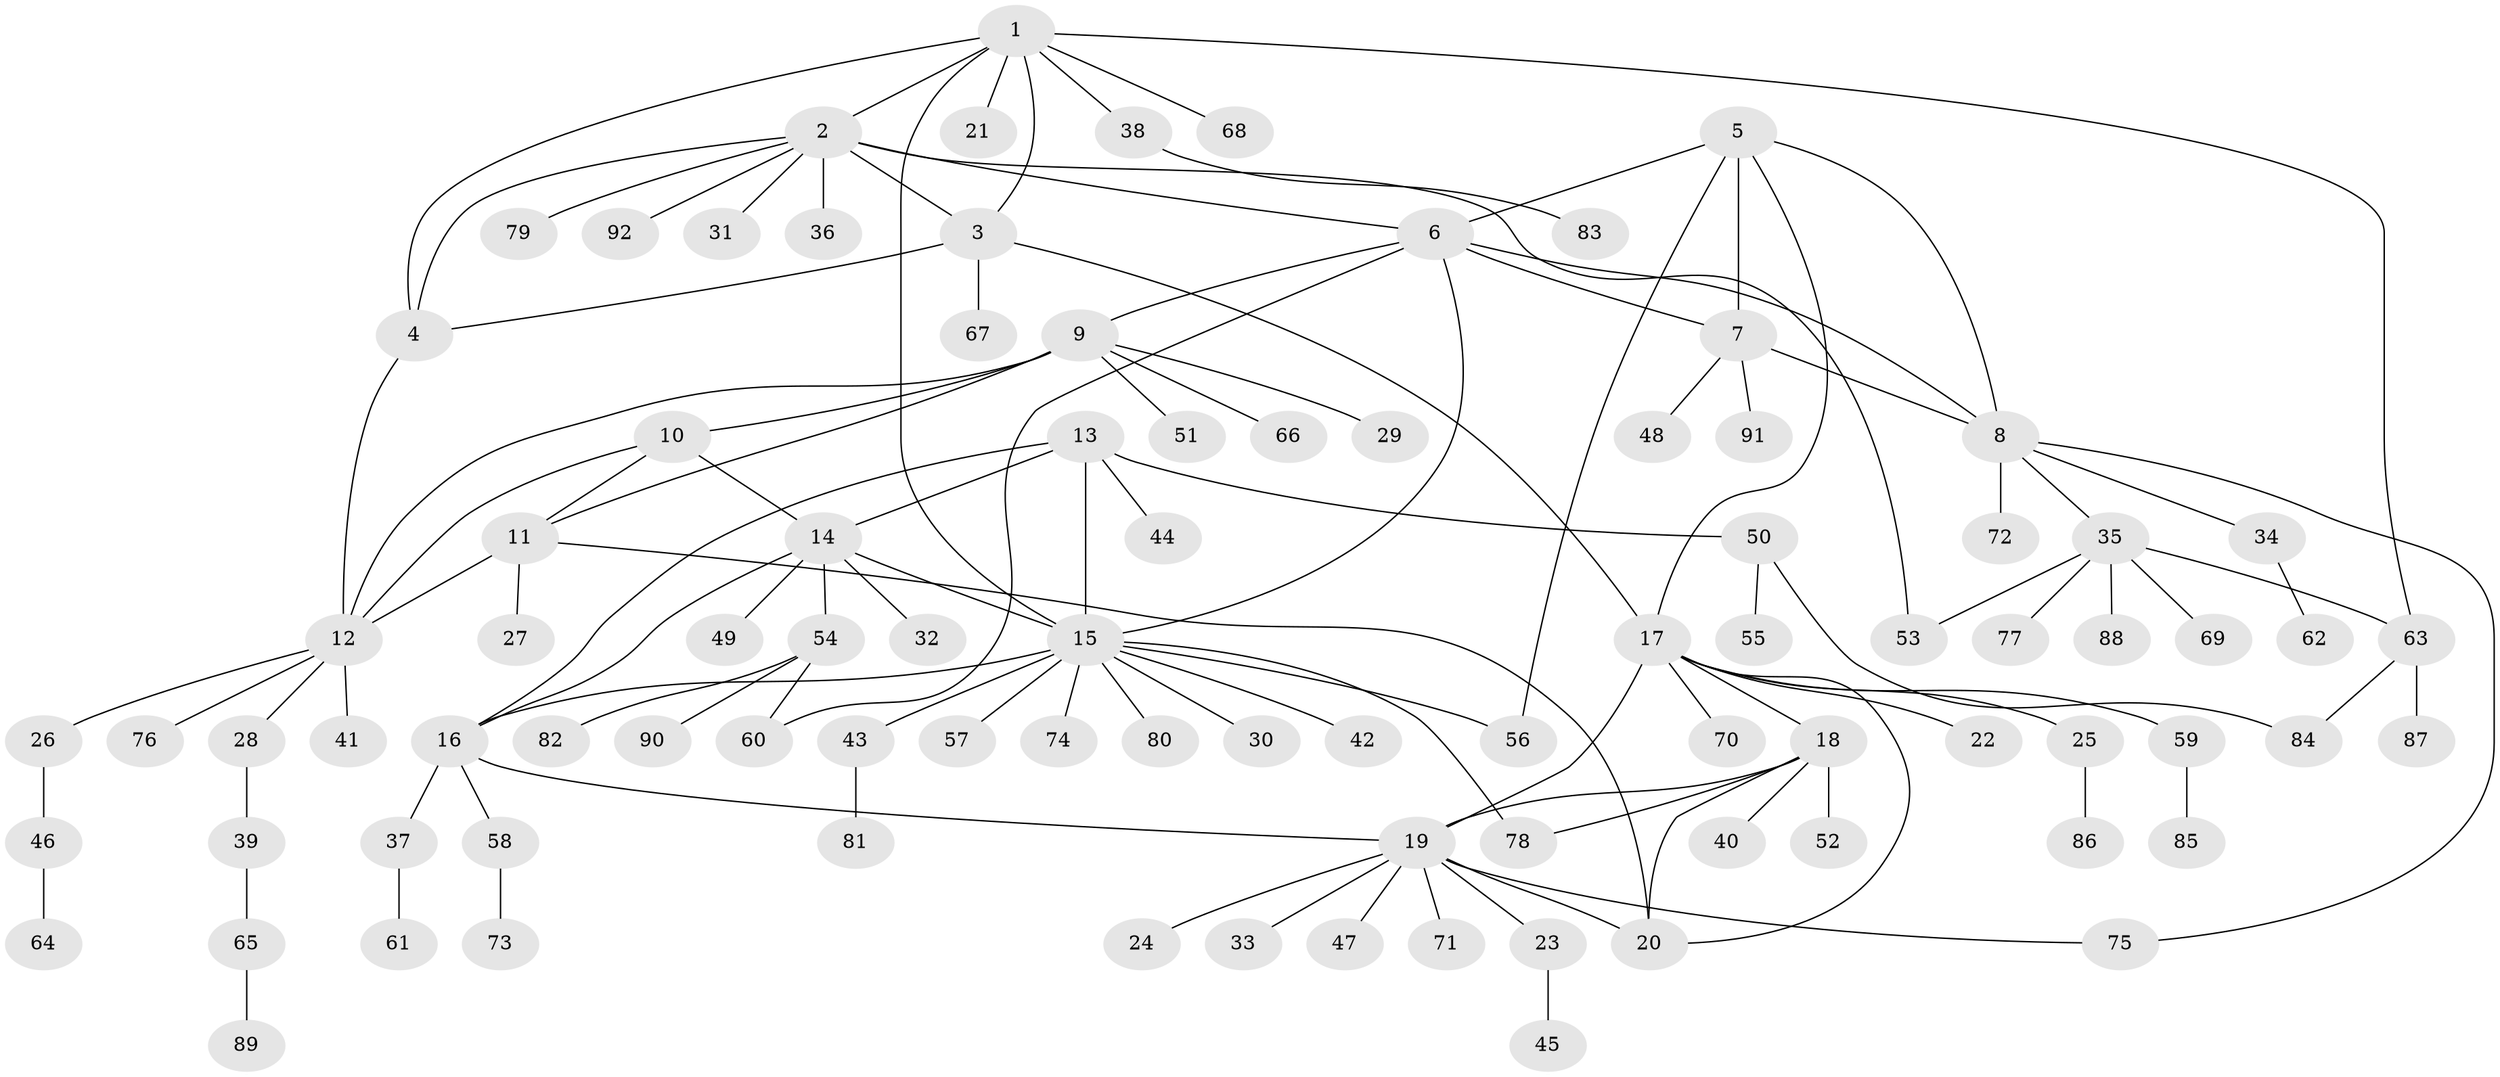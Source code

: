 // coarse degree distribution, {6: 0.07142857142857142, 4: 0.17857142857142858, 5: 0.10714285714285714, 8: 0.07142857142857142, 3: 0.10714285714285714, 1: 0.35714285714285715, 2: 0.10714285714285714}
// Generated by graph-tools (version 1.1) at 2025/52/03/04/25 22:52:39]
// undirected, 92 vertices, 119 edges
graph export_dot {
  node [color=gray90,style=filled];
  1;
  2;
  3;
  4;
  5;
  6;
  7;
  8;
  9;
  10;
  11;
  12;
  13;
  14;
  15;
  16;
  17;
  18;
  19;
  20;
  21;
  22;
  23;
  24;
  25;
  26;
  27;
  28;
  29;
  30;
  31;
  32;
  33;
  34;
  35;
  36;
  37;
  38;
  39;
  40;
  41;
  42;
  43;
  44;
  45;
  46;
  47;
  48;
  49;
  50;
  51;
  52;
  53;
  54;
  55;
  56;
  57;
  58;
  59;
  60;
  61;
  62;
  63;
  64;
  65;
  66;
  67;
  68;
  69;
  70;
  71;
  72;
  73;
  74;
  75;
  76;
  77;
  78;
  79;
  80;
  81;
  82;
  83;
  84;
  85;
  86;
  87;
  88;
  89;
  90;
  91;
  92;
  1 -- 2;
  1 -- 3;
  1 -- 4;
  1 -- 15;
  1 -- 21;
  1 -- 38;
  1 -- 63;
  1 -- 68;
  2 -- 3;
  2 -- 4;
  2 -- 6;
  2 -- 31;
  2 -- 36;
  2 -- 53;
  2 -- 79;
  2 -- 92;
  3 -- 4;
  3 -- 17;
  3 -- 67;
  4 -- 12;
  5 -- 6;
  5 -- 7;
  5 -- 8;
  5 -- 17;
  5 -- 56;
  6 -- 7;
  6 -- 8;
  6 -- 9;
  6 -- 15;
  6 -- 60;
  7 -- 8;
  7 -- 48;
  7 -- 91;
  8 -- 34;
  8 -- 35;
  8 -- 72;
  8 -- 75;
  9 -- 10;
  9 -- 11;
  9 -- 12;
  9 -- 29;
  9 -- 51;
  9 -- 66;
  10 -- 11;
  10 -- 12;
  10 -- 14;
  11 -- 12;
  11 -- 20;
  11 -- 27;
  12 -- 26;
  12 -- 28;
  12 -- 41;
  12 -- 76;
  13 -- 14;
  13 -- 15;
  13 -- 16;
  13 -- 44;
  13 -- 50;
  14 -- 15;
  14 -- 16;
  14 -- 32;
  14 -- 49;
  14 -- 54;
  15 -- 16;
  15 -- 30;
  15 -- 42;
  15 -- 43;
  15 -- 56;
  15 -- 57;
  15 -- 74;
  15 -- 78;
  15 -- 80;
  16 -- 19;
  16 -- 37;
  16 -- 58;
  17 -- 18;
  17 -- 19;
  17 -- 20;
  17 -- 22;
  17 -- 25;
  17 -- 59;
  17 -- 70;
  18 -- 19;
  18 -- 20;
  18 -- 40;
  18 -- 52;
  18 -- 78;
  19 -- 20;
  19 -- 23;
  19 -- 24;
  19 -- 33;
  19 -- 47;
  19 -- 71;
  19 -- 75;
  23 -- 45;
  25 -- 86;
  26 -- 46;
  28 -- 39;
  34 -- 62;
  35 -- 53;
  35 -- 63;
  35 -- 69;
  35 -- 77;
  35 -- 88;
  37 -- 61;
  38 -- 83;
  39 -- 65;
  43 -- 81;
  46 -- 64;
  50 -- 55;
  50 -- 84;
  54 -- 60;
  54 -- 82;
  54 -- 90;
  58 -- 73;
  59 -- 85;
  63 -- 84;
  63 -- 87;
  65 -- 89;
}
